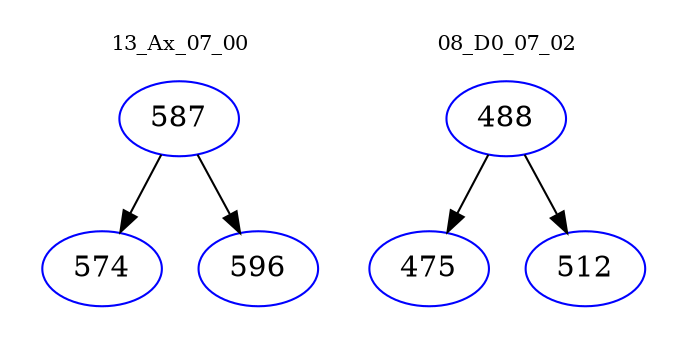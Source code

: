 digraph{
subgraph cluster_0 {
color = white
label = "13_Ax_07_00";
fontsize=10;
T0_587 [label="587", color="blue"]
T0_587 -> T0_574 [color="black"]
T0_574 [label="574", color="blue"]
T0_587 -> T0_596 [color="black"]
T0_596 [label="596", color="blue"]
}
subgraph cluster_1 {
color = white
label = "08_D0_07_02";
fontsize=10;
T1_488 [label="488", color="blue"]
T1_488 -> T1_475 [color="black"]
T1_475 [label="475", color="blue"]
T1_488 -> T1_512 [color="black"]
T1_512 [label="512", color="blue"]
}
}
